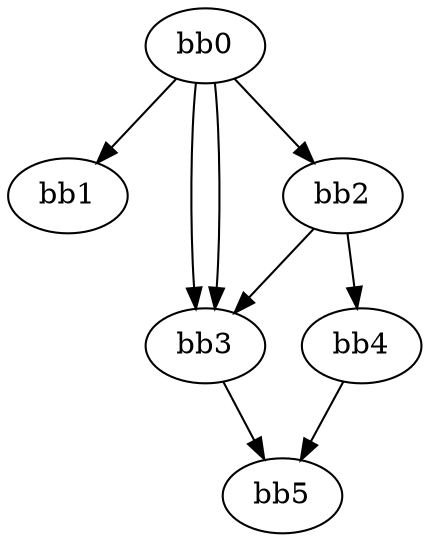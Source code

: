 digraph {
    0 [ label = "bb0\l" ]
    1 [ label = "bb1\l" ]
    2 [ label = "bb2\l" ]
    3 [ label = "bb3\l" ]
    4 [ label = "bb4\l" ]
    5 [ label = "bb5\l" ]
    0 -> 1 [ ]
    0 -> 2 [ ]
    0 -> 3 [ ]
    0 -> 3 [ ]
    2 -> 3 [ ]
    2 -> 4 [ ]
    3 -> 5 [ ]
    4 -> 5 [ ]
}

